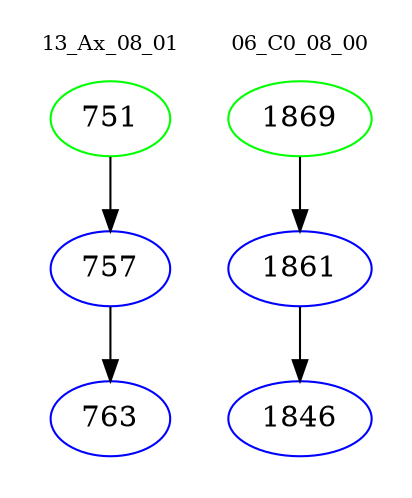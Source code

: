 digraph{
subgraph cluster_0 {
color = white
label = "13_Ax_08_01";
fontsize=10;
T0_751 [label="751", color="green"]
T0_751 -> T0_757 [color="black"]
T0_757 [label="757", color="blue"]
T0_757 -> T0_763 [color="black"]
T0_763 [label="763", color="blue"]
}
subgraph cluster_1 {
color = white
label = "06_C0_08_00";
fontsize=10;
T1_1869 [label="1869", color="green"]
T1_1869 -> T1_1861 [color="black"]
T1_1861 [label="1861", color="blue"]
T1_1861 -> T1_1846 [color="black"]
T1_1846 [label="1846", color="blue"]
}
}

